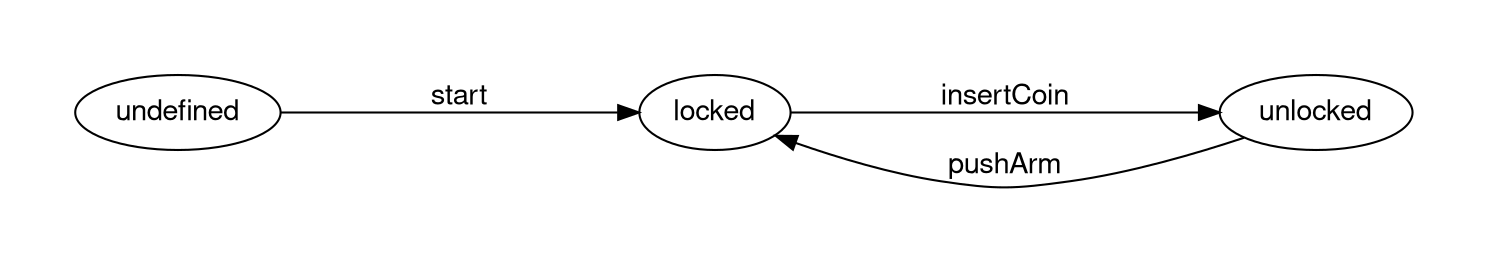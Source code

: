digraph finite_state_machine {
    graph [pad = "0.5", nodesep = "1", ranksep = "2"]
    fontname = "Helvetica,Arial,sans-serif"
    node [fontname = "Helvetica,Arial,sans-serif"]
    edge [fontname = "Helvetica,Arial,sans-serif"]
    rankdir = "LR"
    undefined -> locked [label = "start" color="black" fontcolor="black"];
    locked -> unlocked [label = "insertCoin" color="black" fontcolor="black"];
    unlocked -> locked [label = "pushArm" color="black" fontcolor="black"];
}
